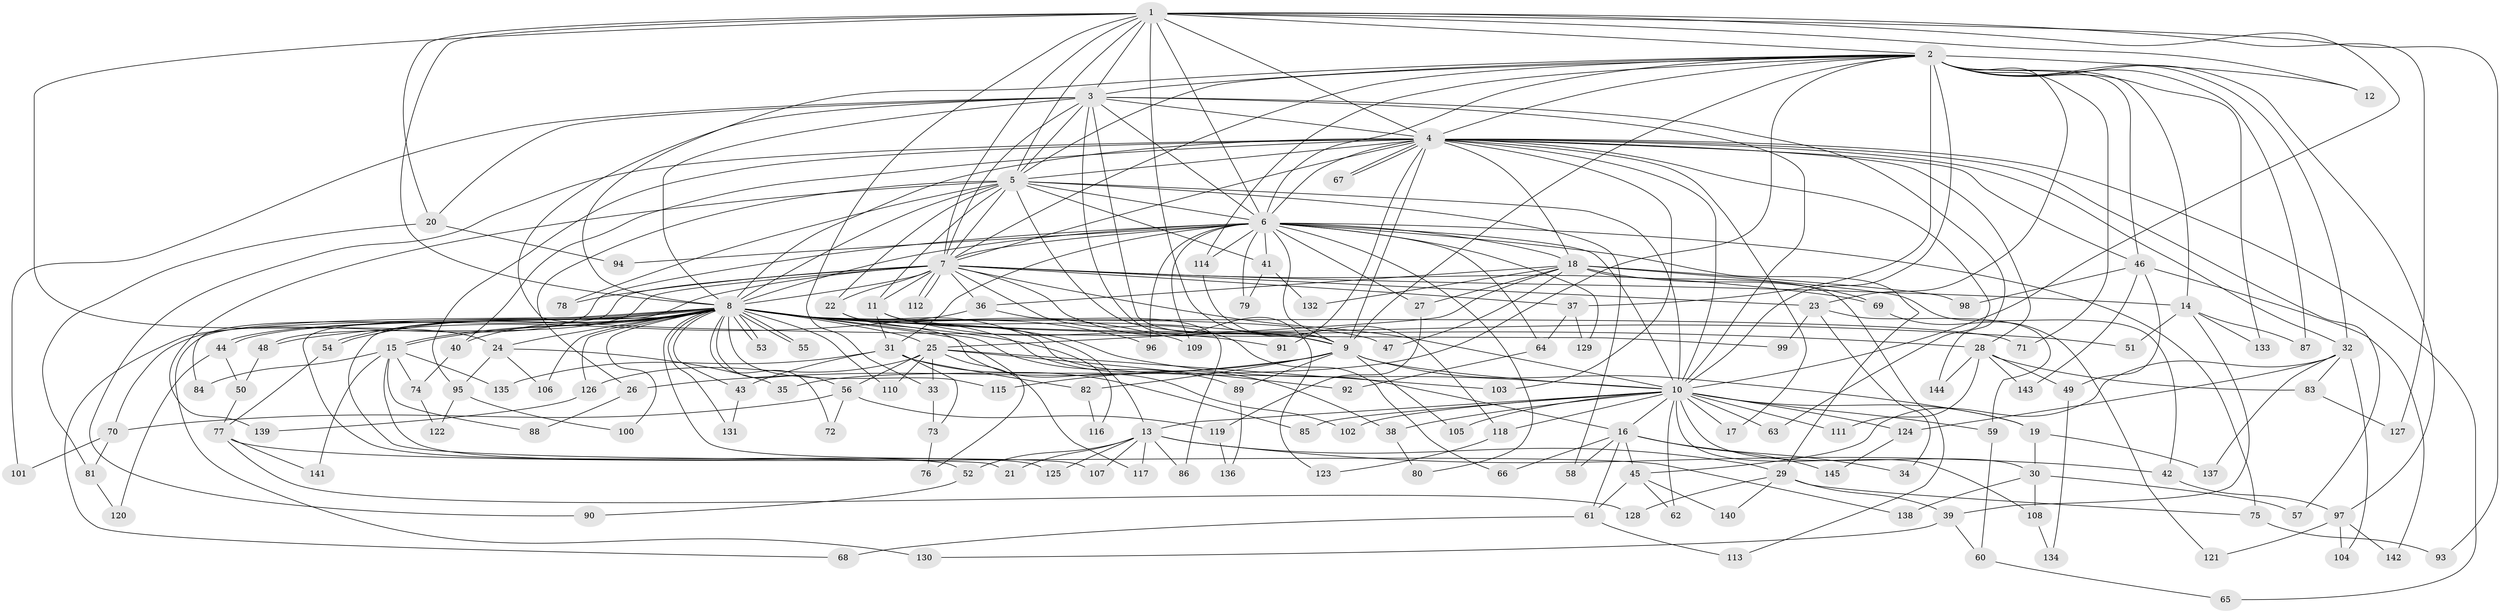 // coarse degree distribution, {5: 0.13636363636363635, 4: 0.18181818181818182, 16: 0.022727272727272728, 2: 0.09090909090909091, 6: 0.11363636363636363, 3: 0.11363636363636363, 19: 0.045454545454545456, 1: 0.09090909090909091, 11: 0.022727272727272728, 29: 0.022727272727272728, 8: 0.06818181818181818, 7: 0.06818181818181818, 10: 0.022727272727272728}
// Generated by graph-tools (version 1.1) at 2025/36/03/04/25 23:36:19]
// undirected, 145 vertices, 315 edges
graph export_dot {
  node [color=gray90,style=filled];
  1;
  2;
  3;
  4;
  5;
  6;
  7;
  8;
  9;
  10;
  11;
  12;
  13;
  14;
  15;
  16;
  17;
  18;
  19;
  20;
  21;
  22;
  23;
  24;
  25;
  26;
  27;
  28;
  29;
  30;
  31;
  32;
  33;
  34;
  35;
  36;
  37;
  38;
  39;
  40;
  41;
  42;
  43;
  44;
  45;
  46;
  47;
  48;
  49;
  50;
  51;
  52;
  53;
  54;
  55;
  56;
  57;
  58;
  59;
  60;
  61;
  62;
  63;
  64;
  65;
  66;
  67;
  68;
  69;
  70;
  71;
  72;
  73;
  74;
  75;
  76;
  77;
  78;
  79;
  80;
  81;
  82;
  83;
  84;
  85;
  86;
  87;
  88;
  89;
  90;
  91;
  92;
  93;
  94;
  95;
  96;
  97;
  98;
  99;
  100;
  101;
  102;
  103;
  104;
  105;
  106;
  107;
  108;
  109;
  110;
  111;
  112;
  113;
  114;
  115;
  116;
  117;
  118;
  119;
  120;
  121;
  122;
  123;
  124;
  125;
  126;
  127;
  128;
  129;
  130;
  131;
  132;
  133;
  134;
  135;
  136;
  137;
  138;
  139;
  140;
  141;
  142;
  143;
  144;
  145;
  1 -- 2;
  1 -- 3;
  1 -- 4;
  1 -- 5;
  1 -- 6;
  1 -- 7;
  1 -- 8;
  1 -- 9;
  1 -- 10;
  1 -- 12;
  1 -- 20;
  1 -- 24;
  1 -- 33;
  1 -- 93;
  1 -- 127;
  2 -- 3;
  2 -- 4;
  2 -- 5;
  2 -- 6;
  2 -- 7;
  2 -- 8;
  2 -- 9;
  2 -- 10;
  2 -- 12;
  2 -- 14;
  2 -- 23;
  2 -- 32;
  2 -- 35;
  2 -- 37;
  2 -- 46;
  2 -- 71;
  2 -- 87;
  2 -- 97;
  2 -- 114;
  2 -- 133;
  3 -- 4;
  3 -- 5;
  3 -- 6;
  3 -- 7;
  3 -- 8;
  3 -- 9;
  3 -- 10;
  3 -- 20;
  3 -- 99;
  3 -- 101;
  3 -- 123;
  3 -- 144;
  4 -- 5;
  4 -- 6;
  4 -- 7;
  4 -- 8;
  4 -- 9;
  4 -- 10;
  4 -- 17;
  4 -- 18;
  4 -- 28;
  4 -- 32;
  4 -- 40;
  4 -- 46;
  4 -- 57;
  4 -- 63;
  4 -- 65;
  4 -- 67;
  4 -- 67;
  4 -- 90;
  4 -- 91;
  4 -- 95;
  4 -- 103;
  5 -- 6;
  5 -- 7;
  5 -- 8;
  5 -- 9;
  5 -- 10;
  5 -- 11;
  5 -- 22;
  5 -- 26;
  5 -- 41;
  5 -- 58;
  5 -- 78;
  5 -- 139;
  6 -- 7;
  6 -- 8;
  6 -- 9;
  6 -- 10;
  6 -- 18;
  6 -- 27;
  6 -- 29;
  6 -- 31;
  6 -- 41;
  6 -- 64;
  6 -- 70;
  6 -- 75;
  6 -- 79;
  6 -- 80;
  6 -- 94;
  6 -- 96;
  6 -- 109;
  6 -- 114;
  6 -- 129;
  7 -- 8;
  7 -- 9;
  7 -- 10;
  7 -- 11;
  7 -- 14;
  7 -- 22;
  7 -- 23;
  7 -- 36;
  7 -- 37;
  7 -- 48;
  7 -- 52;
  7 -- 66;
  7 -- 69;
  7 -- 78;
  7 -- 84;
  7 -- 112;
  7 -- 112;
  8 -- 9;
  8 -- 10;
  8 -- 15;
  8 -- 15;
  8 -- 16;
  8 -- 21;
  8 -- 24;
  8 -- 25;
  8 -- 28;
  8 -- 38;
  8 -- 40;
  8 -- 43;
  8 -- 44;
  8 -- 44;
  8 -- 47;
  8 -- 51;
  8 -- 53;
  8 -- 53;
  8 -- 54;
  8 -- 54;
  8 -- 55;
  8 -- 55;
  8 -- 56;
  8 -- 68;
  8 -- 71;
  8 -- 72;
  8 -- 89;
  8 -- 96;
  8 -- 100;
  8 -- 102;
  8 -- 106;
  8 -- 107;
  8 -- 109;
  8 -- 110;
  8 -- 115;
  8 -- 126;
  8 -- 130;
  8 -- 131;
  9 -- 10;
  9 -- 19;
  9 -- 26;
  9 -- 82;
  9 -- 89;
  9 -- 105;
  9 -- 115;
  10 -- 13;
  10 -- 16;
  10 -- 17;
  10 -- 19;
  10 -- 30;
  10 -- 38;
  10 -- 59;
  10 -- 62;
  10 -- 63;
  10 -- 85;
  10 -- 102;
  10 -- 105;
  10 -- 108;
  10 -- 111;
  10 -- 118;
  10 -- 124;
  11 -- 13;
  11 -- 31;
  11 -- 91;
  13 -- 21;
  13 -- 29;
  13 -- 42;
  13 -- 52;
  13 -- 86;
  13 -- 107;
  13 -- 117;
  13 -- 125;
  14 -- 39;
  14 -- 51;
  14 -- 87;
  14 -- 133;
  15 -- 74;
  15 -- 84;
  15 -- 88;
  15 -- 125;
  15 -- 135;
  15 -- 141;
  16 -- 34;
  16 -- 45;
  16 -- 58;
  16 -- 61;
  16 -- 66;
  16 -- 145;
  18 -- 25;
  18 -- 27;
  18 -- 36;
  18 -- 42;
  18 -- 47;
  18 -- 69;
  18 -- 98;
  18 -- 113;
  18 -- 132;
  19 -- 30;
  19 -- 137;
  20 -- 81;
  20 -- 94;
  22 -- 76;
  22 -- 116;
  23 -- 34;
  23 -- 59;
  23 -- 99;
  24 -- 35;
  24 -- 95;
  24 -- 106;
  25 -- 33;
  25 -- 56;
  25 -- 92;
  25 -- 103;
  25 -- 110;
  25 -- 117;
  25 -- 126;
  26 -- 88;
  27 -- 119;
  28 -- 49;
  28 -- 83;
  28 -- 111;
  28 -- 143;
  28 -- 144;
  29 -- 39;
  29 -- 75;
  29 -- 128;
  29 -- 140;
  30 -- 57;
  30 -- 108;
  30 -- 138;
  31 -- 43;
  31 -- 73;
  31 -- 82;
  31 -- 85;
  31 -- 135;
  32 -- 45;
  32 -- 83;
  32 -- 104;
  32 -- 124;
  32 -- 137;
  33 -- 73;
  36 -- 48;
  36 -- 86;
  37 -- 64;
  37 -- 129;
  38 -- 80;
  39 -- 60;
  39 -- 130;
  40 -- 74;
  41 -- 79;
  41 -- 132;
  42 -- 97;
  43 -- 131;
  44 -- 50;
  44 -- 120;
  45 -- 61;
  45 -- 62;
  45 -- 140;
  46 -- 49;
  46 -- 98;
  46 -- 142;
  46 -- 143;
  48 -- 50;
  49 -- 134;
  50 -- 77;
  52 -- 90;
  54 -- 77;
  56 -- 70;
  56 -- 72;
  56 -- 119;
  59 -- 60;
  60 -- 65;
  61 -- 68;
  61 -- 113;
  64 -- 92;
  69 -- 121;
  70 -- 81;
  70 -- 101;
  73 -- 76;
  74 -- 122;
  75 -- 93;
  77 -- 128;
  77 -- 138;
  77 -- 141;
  81 -- 120;
  82 -- 116;
  83 -- 127;
  89 -- 136;
  95 -- 100;
  95 -- 122;
  97 -- 104;
  97 -- 121;
  97 -- 142;
  108 -- 134;
  114 -- 118;
  118 -- 123;
  119 -- 136;
  124 -- 145;
  126 -- 139;
}
